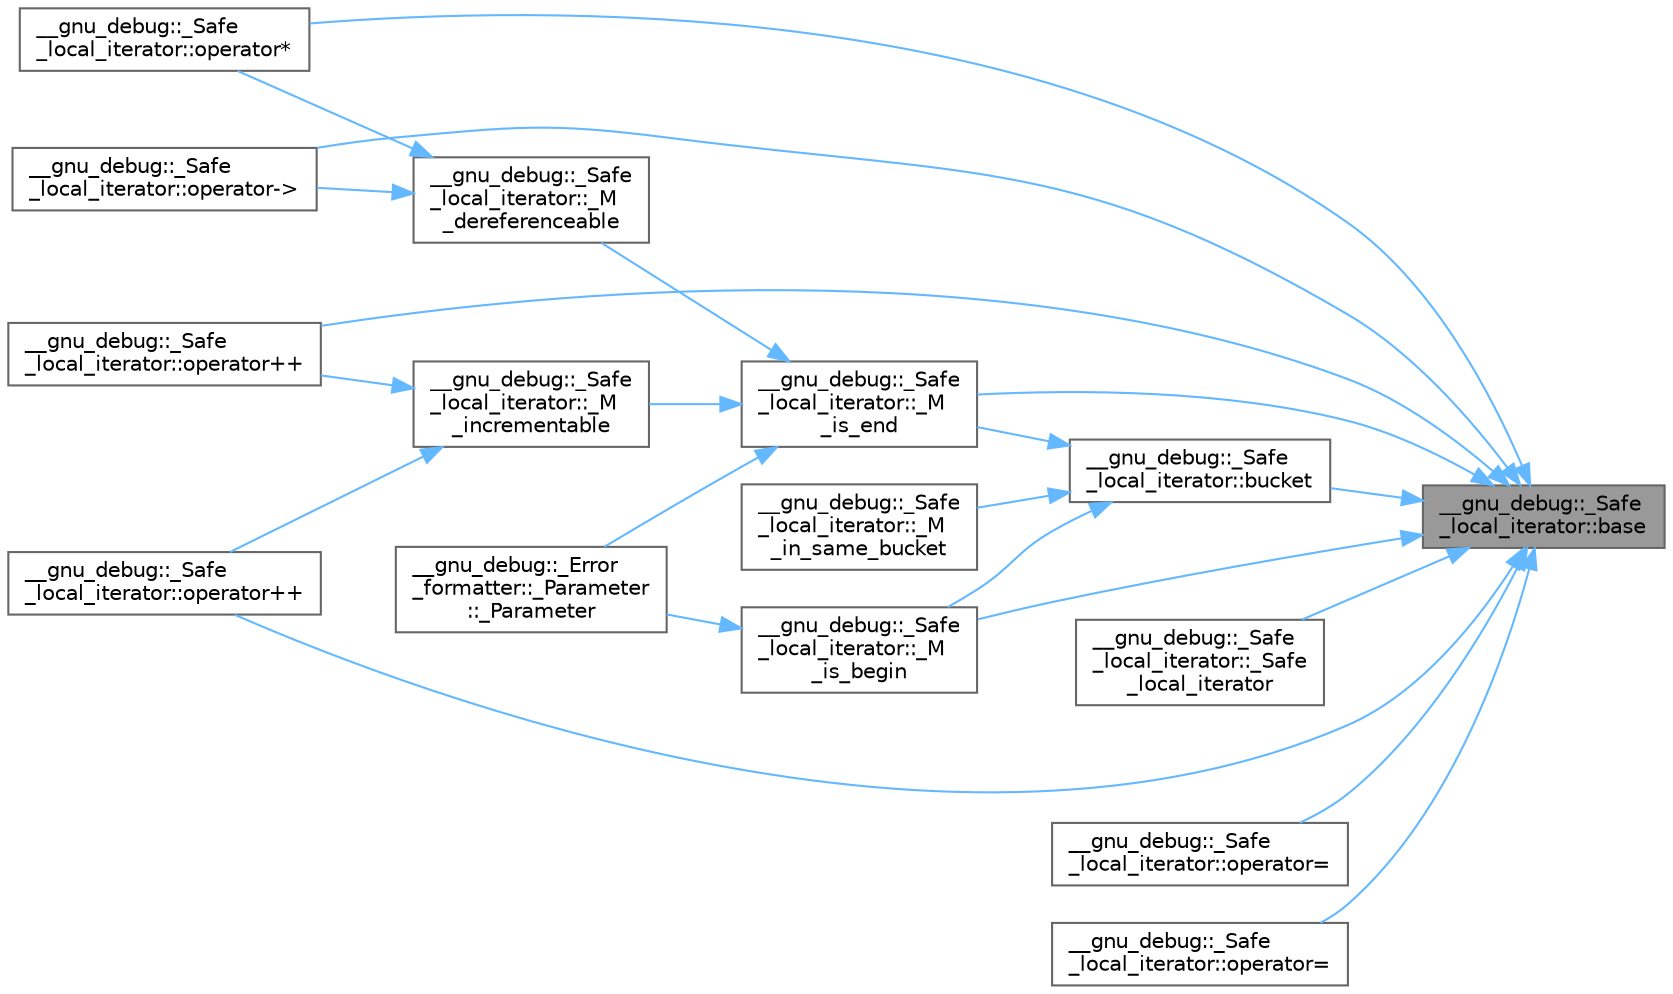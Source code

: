 digraph "__gnu_debug::_Safe_local_iterator::base"
{
 // LATEX_PDF_SIZE
  bgcolor="transparent";
  edge [fontname=Helvetica,fontsize=10,labelfontname=Helvetica,labelfontsize=10];
  node [fontname=Helvetica,fontsize=10,shape=box,height=0.2,width=0.4];
  rankdir="RL";
  Node1 [id="Node000001",label="__gnu_debug::_Safe\l_local_iterator::base",height=0.2,width=0.4,color="gray40", fillcolor="grey60", style="filled", fontcolor="black",tooltip="Return the underlying iterator."];
  Node1 -> Node2 [id="edge43_Node000001_Node000002",dir="back",color="steelblue1",style="solid",tooltip=" "];
  Node2 [id="Node000002",label="__gnu_debug::_Safe\l_local_iterator::_M\l_is_begin",height=0.2,width=0.4,color="grey40", fillcolor="white", style="filled",URL="$class____gnu__debug_1_1___safe__local__iterator.html#aec66d198e8316a67bd61262fb635d63a",tooltip="Is this iterator equal to the sequence's begin(bucket) iterator?"];
  Node2 -> Node3 [id="edge44_Node000002_Node000003",dir="back",color="steelblue1",style="solid",tooltip=" "];
  Node3 [id="Node000003",label="__gnu_debug::_Error\l_formatter::_Parameter\l::_Parameter",height=0.2,width=0.4,color="grey40", fillcolor="white", style="filled",URL="$struct____gnu__debug_1_1___error__formatter_1_1___parameter.html#aadddf54482d205dd13a9b594626e1c50",tooltip=" "];
  Node1 -> Node4 [id="edge45_Node000001_Node000004",dir="back",color="steelblue1",style="solid",tooltip=" "];
  Node4 [id="Node000004",label="__gnu_debug::_Safe\l_local_iterator::_M\l_is_end",height=0.2,width=0.4,color="grey40", fillcolor="white", style="filled",URL="$class____gnu__debug_1_1___safe__local__iterator.html#a10fc12a7ddc4e7d5a554ad0194b0cd90",tooltip="Is this iterator equal to the sequence's end(bucket) iterator?"];
  Node4 -> Node5 [id="edge46_Node000004_Node000005",dir="back",color="steelblue1",style="solid",tooltip=" "];
  Node5 [id="Node000005",label="__gnu_debug::_Safe\l_local_iterator::_M\l_dereferenceable",height=0.2,width=0.4,color="grey40", fillcolor="white", style="filled",URL="$class____gnu__debug_1_1___safe__local__iterator.html#a6aa79a341cb886c9747c9889a3794ed8",tooltip="Is the iterator dereferenceable?"];
  Node5 -> Node6 [id="edge47_Node000005_Node000006",dir="back",color="steelblue1",style="solid",tooltip=" "];
  Node6 [id="Node000006",label="__gnu_debug::_Safe\l_local_iterator::operator*",height=0.2,width=0.4,color="grey40", fillcolor="white", style="filled",URL="$class____gnu__debug_1_1___safe__local__iterator.html#a8e237d9370458e65ea6141b677e8e8f8",tooltip="Iterator dereference."];
  Node5 -> Node7 [id="edge48_Node000005_Node000007",dir="back",color="steelblue1",style="solid",tooltip=" "];
  Node7 [id="Node000007",label="__gnu_debug::_Safe\l_local_iterator::operator-\>",height=0.2,width=0.4,color="grey40", fillcolor="white", style="filled",URL="$class____gnu__debug_1_1___safe__local__iterator.html#a4789f11d5d5c248e478a79f590186f1a",tooltip="Iterator dereference."];
  Node4 -> Node8 [id="edge49_Node000004_Node000008",dir="back",color="steelblue1",style="solid",tooltip=" "];
  Node8 [id="Node000008",label="__gnu_debug::_Safe\l_local_iterator::_M\l_incrementable",height=0.2,width=0.4,color="grey40", fillcolor="white", style="filled",URL="$class____gnu__debug_1_1___safe__local__iterator.html#a230223745882ecdae6c0d0c68beb7027",tooltip="Is the iterator incrementable?"];
  Node8 -> Node9 [id="edge50_Node000008_Node000009",dir="back",color="steelblue1",style="solid",tooltip=" "];
  Node9 [id="Node000009",label="__gnu_debug::_Safe\l_local_iterator::operator++",height=0.2,width=0.4,color="grey40", fillcolor="white", style="filled",URL="$class____gnu__debug_1_1___safe__local__iterator.html#a4341710e5e529c0bb185bc7e9a5926a8",tooltip="Iterator preincrement."];
  Node8 -> Node10 [id="edge51_Node000008_Node000010",dir="back",color="steelblue1",style="solid",tooltip=" "];
  Node10 [id="Node000010",label="__gnu_debug::_Safe\l_local_iterator::operator++",height=0.2,width=0.4,color="grey40", fillcolor="white", style="filled",URL="$class____gnu__debug_1_1___safe__local__iterator.html#a970d20722ad94a43afaa2e4db289f85e",tooltip="Iterator postincrement."];
  Node4 -> Node3 [id="edge52_Node000004_Node000003",dir="back",color="steelblue1",style="solid",tooltip=" "];
  Node1 -> Node11 [id="edge53_Node000001_Node000011",dir="back",color="steelblue1",style="solid",tooltip=" "];
  Node11 [id="Node000011",label="__gnu_debug::_Safe\l_local_iterator::_Safe\l_local_iterator",height=0.2,width=0.4,color="grey40", fillcolor="white", style="filled",URL="$class____gnu__debug_1_1___safe__local__iterator.html#a281a8ffa72a96b7599ad892efc6f4367",tooltip="Move construction."];
  Node1 -> Node12 [id="edge54_Node000001_Node000012",dir="back",color="steelblue1",style="solid",tooltip=" "];
  Node12 [id="Node000012",label="__gnu_debug::_Safe\l_local_iterator::bucket",height=0.2,width=0.4,color="grey40", fillcolor="white", style="filled",URL="$class____gnu__debug_1_1___safe__local__iterator.html#a15955b785b5ba3c61918a1c549fda0d2",tooltip="Return the bucket."];
  Node12 -> Node13 [id="edge55_Node000012_Node000013",dir="back",color="steelblue1",style="solid",tooltip=" "];
  Node13 [id="Node000013",label="__gnu_debug::_Safe\l_local_iterator::_M\l_in_same_bucket",height=0.2,width=0.4,color="grey40", fillcolor="white", style="filled",URL="$class____gnu__debug_1_1___safe__local__iterator.html#a39baef008b322b79b4946d682018d4f2",tooltip="Is this iterator part of the same bucket as the other one?"];
  Node12 -> Node2 [id="edge56_Node000012_Node000002",dir="back",color="steelblue1",style="solid",tooltip=" "];
  Node12 -> Node4 [id="edge57_Node000012_Node000004",dir="back",color="steelblue1",style="solid",tooltip=" "];
  Node1 -> Node6 [id="edge58_Node000001_Node000006",dir="back",color="steelblue1",style="solid",tooltip=" "];
  Node1 -> Node9 [id="edge59_Node000001_Node000009",dir="back",color="steelblue1",style="solid",tooltip=" "];
  Node1 -> Node10 [id="edge60_Node000001_Node000010",dir="back",color="steelblue1",style="solid",tooltip=" "];
  Node1 -> Node7 [id="edge61_Node000001_Node000007",dir="back",color="steelblue1",style="solid",tooltip=" "];
  Node1 -> Node14 [id="edge62_Node000001_Node000014",dir="back",color="steelblue1",style="solid",tooltip=" "];
  Node14 [id="Node000014",label="__gnu_debug::_Safe\l_local_iterator::operator=",height=0.2,width=0.4,color="grey40", fillcolor="white", style="filled",URL="$class____gnu__debug_1_1___safe__local__iterator.html#a1e0306579e4d4782b254f5d5732e078f",tooltip="Move assignment."];
  Node1 -> Node15 [id="edge63_Node000001_Node000015",dir="back",color="steelblue1",style="solid",tooltip=" "];
  Node15 [id="Node000015",label="__gnu_debug::_Safe\l_local_iterator::operator=",height=0.2,width=0.4,color="grey40", fillcolor="white", style="filled",URL="$class____gnu__debug_1_1___safe__local__iterator.html#a4370f29684bf7feab310caad4d1ba01f",tooltip="Copy assignment."];
}

